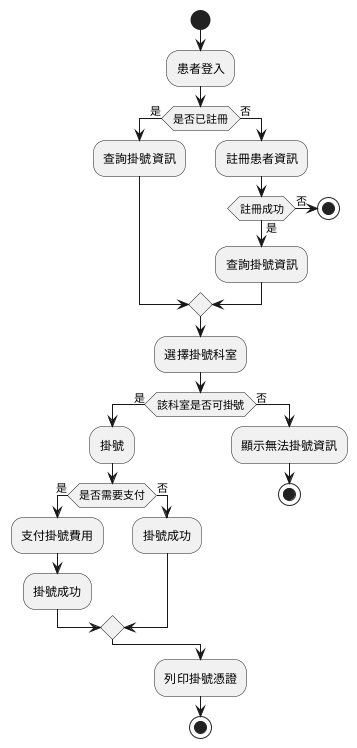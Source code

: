 @startuml
start
:患者登入;
if (是否已註冊) then (是)
    :查詢掛號資訊;
else (否)
    :註冊患者資訊;
    if (註冊成功) then (是)
        :查詢掛號資訊;
    else (否)
        stop
    endif
endif
:選擇掛號科室;
if (該科室是否可掛號) then (是)
    :掛號;
    if (是否需要支付) then (是)
        :支付掛號費用;
        :掛號成功;
    else (否)
        :掛號成功;
    endif
else (否)
    :顯示無法掛號資訊;
    stop
endif
:列印掛號憑證;
stop
@enduml
